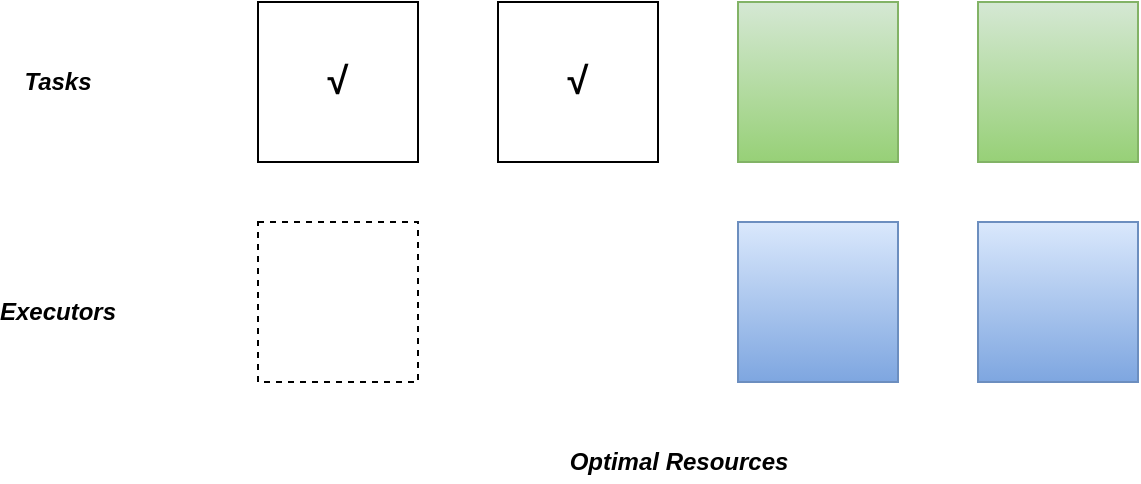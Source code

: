<mxfile version="13.9.9" type="device"><diagram id="VjxcPECbtLLnWjvBComf" name="第 1 页"><mxGraphModel dx="1298" dy="945" grid="1" gridSize="10" guides="1" tooltips="1" connect="1" arrows="1" fold="1" page="1" pageScale="1" pageWidth="827" pageHeight="1169" math="0" shadow="0"><root><mxCell id="0"/><mxCell id="1" parent="0"/><mxCell id="Vk2xb5r1rYQtaFKlZ1Rb-3" value="&lt;b&gt;&lt;font style=&quot;font-size: 19px&quot;&gt;√&lt;/font&gt;&lt;/b&gt;" style="whiteSpace=wrap;html=1;aspect=fixed;" vertex="1" parent="1"><mxGeometry x="210" y="420" width="80" height="80" as="geometry"/></mxCell><mxCell id="Vk2xb5r1rYQtaFKlZ1Rb-4" value="" style="whiteSpace=wrap;html=1;aspect=fixed;fillColor=#d5e8d4;strokeColor=#82b366;gradientColor=#97d077;" vertex="1" parent="1"><mxGeometry x="450" y="420" width="80" height="80" as="geometry"/></mxCell><mxCell id="Vk2xb5r1rYQtaFKlZ1Rb-5" value="&lt;b&gt;&lt;font style=&quot;font-size: 19px&quot;&gt;√&lt;/font&gt;&lt;/b&gt;" style="whiteSpace=wrap;html=1;aspect=fixed;" vertex="1" parent="1"><mxGeometry x="330" y="420" width="80" height="80" as="geometry"/></mxCell><mxCell id="Vk2xb5r1rYQtaFKlZ1Rb-6" value="" style="whiteSpace=wrap;html=1;aspect=fixed;fillColor=none;dashed=1;" vertex="1" parent="1"><mxGeometry x="210" y="530" width="80" height="80" as="geometry"/></mxCell><mxCell id="Vk2xb5r1rYQtaFKlZ1Rb-7" value="Tasks" style="text;html=1;strokeColor=none;fillColor=none;align=center;verticalAlign=middle;whiteSpace=wrap;rounded=0;fontStyle=3" vertex="1" parent="1"><mxGeometry x="90" y="450" width="40" height="20" as="geometry"/></mxCell><mxCell id="Vk2xb5r1rYQtaFKlZ1Rb-8" value="Executors" style="text;html=1;strokeColor=none;fillColor=none;align=center;verticalAlign=middle;whiteSpace=wrap;rounded=0;fontStyle=3" vertex="1" parent="1"><mxGeometry x="90" y="565" width="40" height="20" as="geometry"/></mxCell><mxCell id="Vk2xb5r1rYQtaFKlZ1Rb-9" value="" style="whiteSpace=wrap;html=1;aspect=fixed;gradientColor=#7ea6e0;fillColor=#dae8fc;strokeColor=#6c8ebf;" vertex="1" parent="1"><mxGeometry x="570" y="530" width="80" height="80" as="geometry"/></mxCell><mxCell id="Vk2xb5r1rYQtaFKlZ1Rb-11" value="" style="whiteSpace=wrap;html=1;aspect=fixed;fillColor=#d5e8d4;strokeColor=#82b366;gradientColor=#97d077;" vertex="1" parent="1"><mxGeometry x="570" y="420" width="80" height="80" as="geometry"/></mxCell><mxCell id="Vk2xb5r1rYQtaFKlZ1Rb-12" value="Optimal Resources" style="text;html=1;strokeColor=none;fillColor=none;align=center;verticalAlign=middle;whiteSpace=wrap;rounded=0;strokeWidth=7;fontStyle=3" vertex="1" parent="1"><mxGeometry x="351" y="640" width="139" height="20" as="geometry"/></mxCell><mxCell id="Vk2xb5r1rYQtaFKlZ1Rb-13" value="" style="whiteSpace=wrap;html=1;aspect=fixed;gradientColor=#7ea6e0;fillColor=#dae8fc;strokeColor=#6c8ebf;" vertex="1" parent="1"><mxGeometry x="450" y="530" width="80" height="80" as="geometry"/></mxCell></root></mxGraphModel></diagram></mxfile>